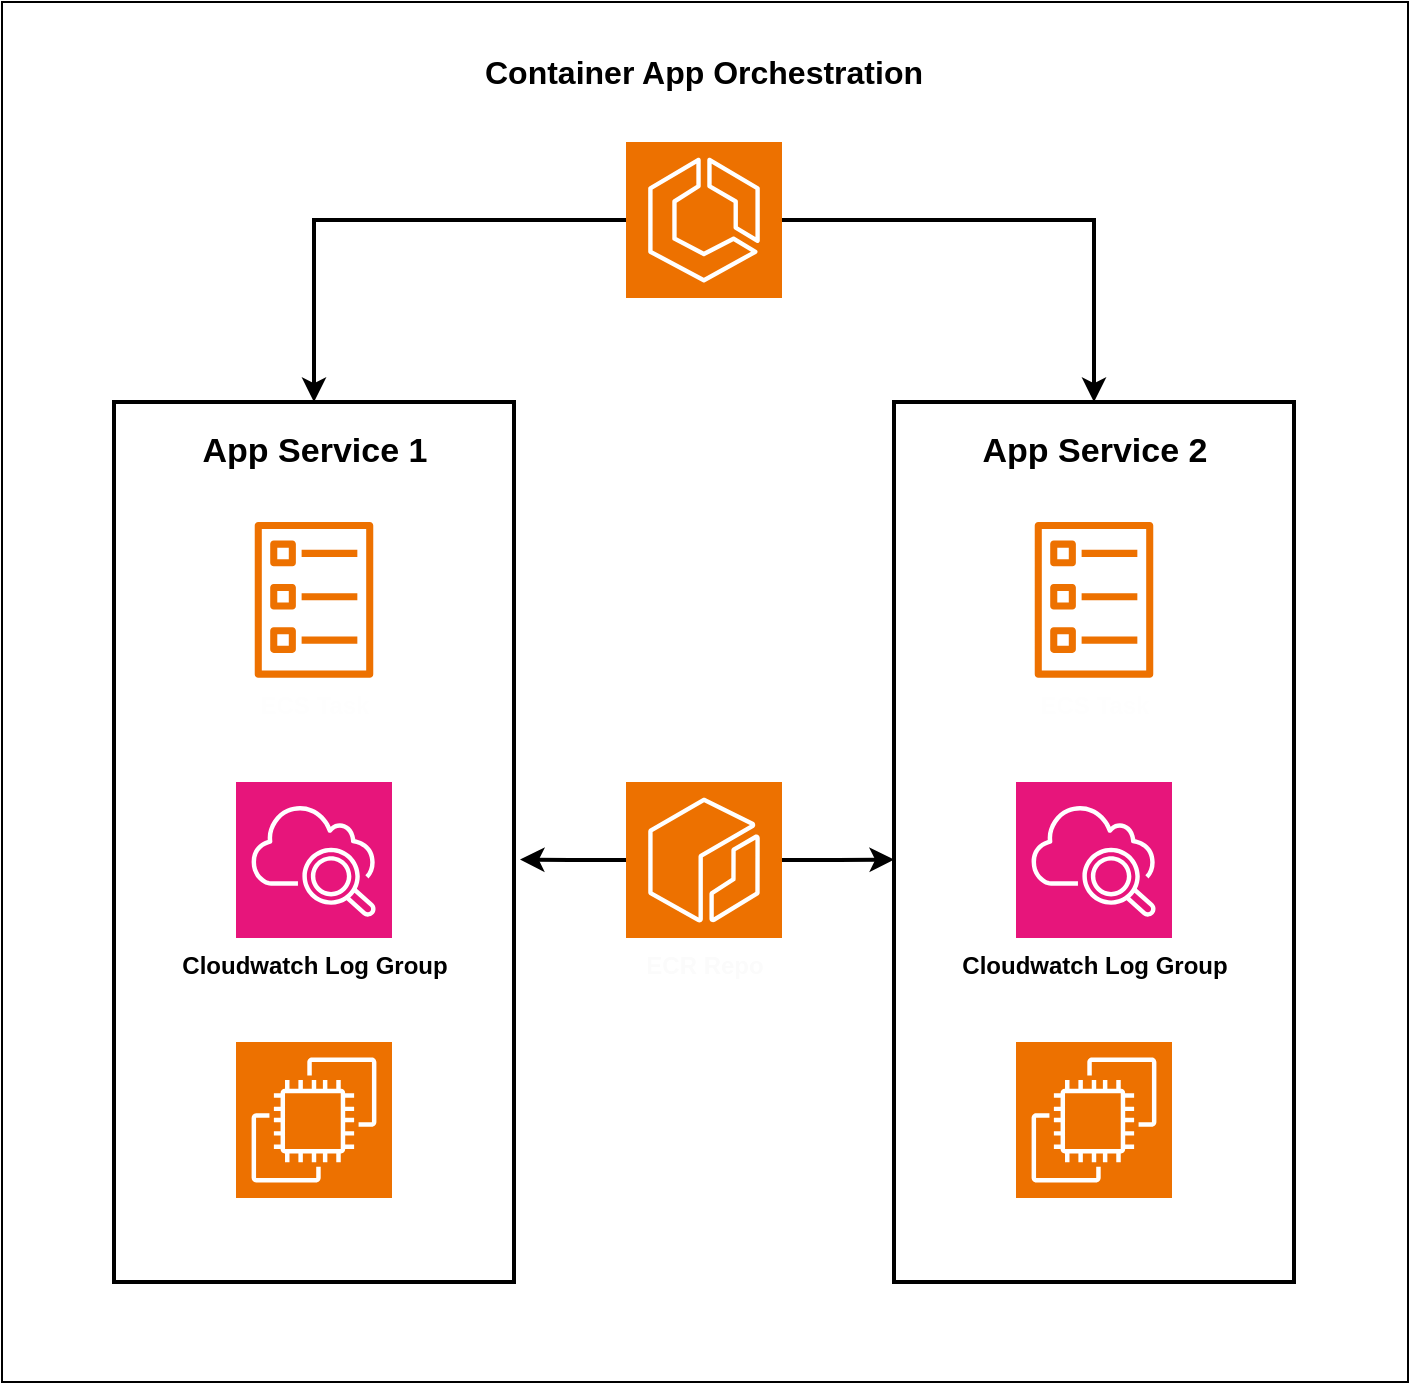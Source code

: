 <mxfile version="27.0.9">
  <diagram name="Page-1" id="QQZIk8dDWverf2zxIE1l">
    <mxGraphModel dx="1426" dy="875" grid="1" gridSize="10" guides="1" tooltips="1" connect="1" arrows="1" fold="1" page="1" pageScale="1" pageWidth="850" pageHeight="1100" math="0" shadow="0">
      <root>
        <mxCell id="0" />
        <mxCell id="1" parent="0" />
        <mxCell id="Tw-mXpSLEuWIkvmhx5Zz-17" value="" style="rounded=0;whiteSpace=wrap;html=1;" parent="1" vertex="1">
          <mxGeometry x="74" y="60" width="703" height="690" as="geometry" />
        </mxCell>
        <mxCell id="Tw-mXpSLEuWIkvmhx5Zz-19" style="edgeStyle=orthogonalEdgeStyle;rounded=0;orthogonalLoop=1;jettySize=auto;html=1;exitX=1;exitY=0.5;exitDx=0;exitDy=0;exitPerimeter=0;entryX=0.5;entryY=0;entryDx=0;entryDy=0;strokeWidth=2;" parent="1" source="Tw-mXpSLEuWIkvmhx5Zz-2" target="Tw-mXpSLEuWIkvmhx5Zz-7" edge="1">
          <mxGeometry relative="1" as="geometry" />
        </mxCell>
        <mxCell id="Tw-mXpSLEuWIkvmhx5Zz-20" style="edgeStyle=orthogonalEdgeStyle;rounded=0;orthogonalLoop=1;jettySize=auto;html=1;exitX=0;exitY=0.5;exitDx=0;exitDy=0;exitPerimeter=0;entryX=0.5;entryY=0;entryDx=0;entryDy=0;strokeWidth=2;" parent="1" source="Tw-mXpSLEuWIkvmhx5Zz-2" target="Tw-mXpSLEuWIkvmhx5Zz-3" edge="1">
          <mxGeometry relative="1" as="geometry" />
        </mxCell>
        <mxCell id="Tw-mXpSLEuWIkvmhx5Zz-2" value="&lt;font style=&quot;color: rgb(255, 255, 255);&quot;&gt;&lt;b&gt;ECS Cluster&lt;/b&gt;&lt;/font&gt;" style="sketch=0;points=[[0,0,0],[0.25,0,0],[0.5,0,0],[0.75,0,0],[1,0,0],[0,1,0],[0.25,1,0],[0.5,1,0],[0.75,1,0],[1,1,0],[0,0.25,0],[0,0.5,0],[0,0.75,0],[1,0.25,0],[1,0.5,0],[1,0.75,0]];outlineConnect=0;fontColor=#232F3E;fillColor=#ED7100;strokeColor=#ffffff;dashed=0;verticalLabelPosition=bottom;verticalAlign=top;align=center;html=1;fontSize=12;fontStyle=0;aspect=fixed;shape=mxgraph.aws4.resourceIcon;resIcon=mxgraph.aws4.ecs;" parent="1" vertex="1">
          <mxGeometry x="386" y="130" width="78" height="78" as="geometry" />
        </mxCell>
        <mxCell id="Tw-mXpSLEuWIkvmhx5Zz-3" value="" style="rounded=0;whiteSpace=wrap;html=1;strokeWidth=2;" parent="1" vertex="1">
          <mxGeometry x="130" y="260" width="200" height="440" as="geometry" />
        </mxCell>
        <mxCell id="Tw-mXpSLEuWIkvmhx5Zz-4" value="&lt;font style=&quot;color: rgb(254, 254, 254);&quot;&gt;&lt;b&gt;ECS Task&lt;/b&gt;&lt;/font&gt;" style="sketch=0;outlineConnect=0;fontColor=#232F3E;gradientColor=none;fillColor=#ED7100;strokeColor=none;dashed=0;verticalLabelPosition=bottom;verticalAlign=top;align=center;html=1;fontSize=12;fontStyle=0;aspect=fixed;pointerEvents=1;shape=mxgraph.aws4.ecs_task;" parent="1" vertex="1">
          <mxGeometry x="200" y="320" width="60" height="77.84" as="geometry" />
        </mxCell>
        <mxCell id="Tw-mXpSLEuWIkvmhx5Zz-5" value="&lt;font style=&quot;color: light-dark(rgb(0, 0, 0), rgb(255, 255, 255));&quot;&gt;&lt;b&gt;Cloudwatch Log Group&lt;/b&gt;&lt;/font&gt;" style="sketch=0;points=[[0,0,0],[0.25,0,0],[0.5,0,0],[0.75,0,0],[1,0,0],[0,1,0],[0.25,1,0],[0.5,1,0],[0.75,1,0],[1,1,0],[0,0.25,0],[0,0.5,0],[0,0.75,0],[1,0.25,0],[1,0.5,0],[1,0.75,0]];points=[[0,0,0],[0.25,0,0],[0.5,0,0],[0.75,0,0],[1,0,0],[0,1,0],[0.25,1,0],[0.5,1,0],[0.75,1,0],[1,1,0],[0,0.25,0],[0,0.5,0],[0,0.75,0],[1,0.25,0],[1,0.5,0],[1,0.75,0]];outlineConnect=0;fontColor=#232F3E;fillColor=#E7157B;strokeColor=#ffffff;dashed=0;verticalLabelPosition=bottom;verticalAlign=top;align=center;html=1;fontSize=12;fontStyle=0;aspect=fixed;shape=mxgraph.aws4.resourceIcon;resIcon=mxgraph.aws4.cloudwatch_2;" parent="1" vertex="1">
          <mxGeometry x="191" y="450" width="78" height="78" as="geometry" />
        </mxCell>
        <mxCell id="Tw-mXpSLEuWIkvmhx5Zz-6" value="&lt;b&gt;&lt;font style=&quot;font-size: 17px;&quot;&gt;App Service 1&lt;/font&gt;&lt;/b&gt;" style="text;strokeColor=none;align=center;fillColor=none;html=1;verticalAlign=middle;whiteSpace=wrap;rounded=0;" parent="1" vertex="1">
          <mxGeometry x="167.5" y="270" width="125" height="30" as="geometry" />
        </mxCell>
        <mxCell id="Tw-mXpSLEuWIkvmhx5Zz-7" value="" style="rounded=0;whiteSpace=wrap;html=1;strokeWidth=2;" parent="1" vertex="1">
          <mxGeometry x="520" y="260" width="200" height="440" as="geometry" />
        </mxCell>
        <mxCell id="Tw-mXpSLEuWIkvmhx5Zz-8" value="&lt;font style=&quot;color: rgb(254, 254, 254);&quot;&gt;&lt;b&gt;ECS Task&lt;/b&gt;&lt;/font&gt;" style="sketch=0;outlineConnect=0;fontColor=#232F3E;gradientColor=none;fillColor=#ED7100;strokeColor=none;dashed=0;verticalLabelPosition=bottom;verticalAlign=top;align=center;html=1;fontSize=12;fontStyle=0;aspect=fixed;pointerEvents=1;shape=mxgraph.aws4.ecs_task;" parent="1" vertex="1">
          <mxGeometry x="590" y="320" width="60" height="77.84" as="geometry" />
        </mxCell>
        <mxCell id="Tw-mXpSLEuWIkvmhx5Zz-9" value="&lt;font style=&quot;color: light-dark(rgb(0, 0, 0), rgb(255, 255, 255));&quot;&gt;&lt;b&gt;Cloudwatch Log Group&lt;/b&gt;&lt;/font&gt;" style="sketch=0;points=[[0,0,0],[0.25,0,0],[0.5,0,0],[0.75,0,0],[1,0,0],[0,1,0],[0.25,1,0],[0.5,1,0],[0.75,1,0],[1,1,0],[0,0.25,0],[0,0.5,0],[0,0.75,0],[1,0.25,0],[1,0.5,0],[1,0.75,0]];points=[[0,0,0],[0.25,0,0],[0.5,0,0],[0.75,0,0],[1,0,0],[0,1,0],[0.25,1,0],[0.5,1,0],[0.75,1,0],[1,1,0],[0,0.25,0],[0,0.5,0],[0,0.75,0],[1,0.25,0],[1,0.5,0],[1,0.75,0]];outlineConnect=0;fontColor=#232F3E;fillColor=#E7157B;strokeColor=#ffffff;dashed=0;verticalLabelPosition=bottom;verticalAlign=top;align=center;html=1;fontSize=12;fontStyle=0;aspect=fixed;shape=mxgraph.aws4.resourceIcon;resIcon=mxgraph.aws4.cloudwatch_2;" parent="1" vertex="1">
          <mxGeometry x="581" y="450" width="78" height="78" as="geometry" />
        </mxCell>
        <mxCell id="Tw-mXpSLEuWIkvmhx5Zz-10" value="&lt;b&gt;&lt;font style=&quot;font-size: 17px;&quot;&gt;App Service 2&lt;/font&gt;&lt;/b&gt;" style="text;strokeColor=none;align=center;fillColor=none;html=1;verticalAlign=middle;whiteSpace=wrap;rounded=0;" parent="1" vertex="1">
          <mxGeometry x="557.5" y="270" width="125" height="30" as="geometry" />
        </mxCell>
        <mxCell id="Tw-mXpSLEuWIkvmhx5Zz-14" value="&lt;font style=&quot;color: rgb(255, 255, 255);&quot;&gt;&lt;b&gt;Container&lt;/b&gt;&lt;/font&gt;" style="sketch=0;points=[[0,0,0],[0.25,0,0],[0.5,0,0],[0.75,0,0],[1,0,0],[0,1,0],[0.25,1,0],[0.5,1,0],[0.75,1,0],[1,1,0],[0,0.25,0],[0,0.5,0],[0,0.75,0],[1,0.25,0],[1,0.5,0],[1,0.75,0]];outlineConnect=0;fontColor=#232F3E;fillColor=#ED7100;strokeColor=#ffffff;dashed=0;verticalLabelPosition=bottom;verticalAlign=top;align=center;html=1;fontSize=12;fontStyle=0;aspect=fixed;shape=mxgraph.aws4.resourceIcon;resIcon=mxgraph.aws4.ec2;" parent="1" vertex="1">
          <mxGeometry x="191" y="580" width="78" height="78" as="geometry" />
        </mxCell>
        <mxCell id="Tw-mXpSLEuWIkvmhx5Zz-15" value="&lt;font style=&quot;color: rgb(255, 255, 255);&quot;&gt;&lt;b&gt;Container&lt;/b&gt;&lt;/font&gt;" style="sketch=0;points=[[0,0,0],[0.25,0,0],[0.5,0,0],[0.75,0,0],[1,0,0],[0,1,0],[0.25,1,0],[0.5,1,0],[0.75,1,0],[1,1,0],[0,0.25,0],[0,0.5,0],[0,0.75,0],[1,0.25,0],[1,0.5,0],[1,0.75,0]];outlineConnect=0;fontColor=#232F3E;fillColor=#ED7100;strokeColor=#ffffff;dashed=0;verticalLabelPosition=bottom;verticalAlign=top;align=center;html=1;fontSize=12;fontStyle=0;aspect=fixed;shape=mxgraph.aws4.resourceIcon;resIcon=mxgraph.aws4.ec2;" parent="1" vertex="1">
          <mxGeometry x="581" y="580" width="78" height="78" as="geometry" />
        </mxCell>
        <mxCell id="Tw-mXpSLEuWIkvmhx5Zz-21" value="&lt;font style=&quot;font-size: 16px;&quot;&gt;&lt;b&gt;Container App Orchestration&lt;/b&gt;&lt;/font&gt;" style="text;strokeColor=none;align=center;fillColor=none;html=1;verticalAlign=middle;whiteSpace=wrap;rounded=0;" parent="1" vertex="1">
          <mxGeometry x="309" y="80" width="232" height="30" as="geometry" />
        </mxCell>
        <mxCell id="Tw-mXpSLEuWIkvmhx5Zz-22" value="&lt;font style=&quot;color: rgb(251, 251, 251);&quot;&gt;&lt;b&gt;ECR Repo&lt;/b&gt;&lt;/font&gt;" style="sketch=0;points=[[0,0,0],[0.25,0,0],[0.5,0,0],[0.75,0,0],[1,0,0],[0,1,0],[0.25,1,0],[0.5,1,0],[0.75,1,0],[1,1,0],[0,0.25,0],[0,0.5,0],[0,0.75,0],[1,0.25,0],[1,0.5,0],[1,0.75,0]];outlineConnect=0;fontColor=#232F3E;fillColor=#ED7100;strokeColor=#ffffff;dashed=0;verticalLabelPosition=bottom;verticalAlign=top;align=center;html=1;fontSize=12;fontStyle=0;aspect=fixed;shape=mxgraph.aws4.resourceIcon;resIcon=mxgraph.aws4.ecr;" parent="1" vertex="1">
          <mxGeometry x="386" y="450" width="78" height="78" as="geometry" />
        </mxCell>
        <mxCell id="kTGv1gyVs7wMiHMokdEM-3" style="edgeStyle=orthogonalEdgeStyle;rounded=0;orthogonalLoop=1;jettySize=auto;html=1;exitX=1;exitY=0.5;exitDx=0;exitDy=0;exitPerimeter=0;entryX=0;entryY=0.52;entryDx=0;entryDy=0;entryPerimeter=0;strokeWidth=2;" edge="1" parent="1" source="Tw-mXpSLEuWIkvmhx5Zz-22" target="Tw-mXpSLEuWIkvmhx5Zz-7">
          <mxGeometry relative="1" as="geometry" />
        </mxCell>
        <mxCell id="kTGv1gyVs7wMiHMokdEM-4" style="edgeStyle=orthogonalEdgeStyle;rounded=0;orthogonalLoop=1;jettySize=auto;html=1;exitX=0;exitY=0.5;exitDx=0;exitDy=0;exitPerimeter=0;entryX=1.015;entryY=0.52;entryDx=0;entryDy=0;entryPerimeter=0;strokeWidth=2;" edge="1" parent="1" source="Tw-mXpSLEuWIkvmhx5Zz-22" target="Tw-mXpSLEuWIkvmhx5Zz-3">
          <mxGeometry relative="1" as="geometry" />
        </mxCell>
      </root>
    </mxGraphModel>
  </diagram>
</mxfile>

